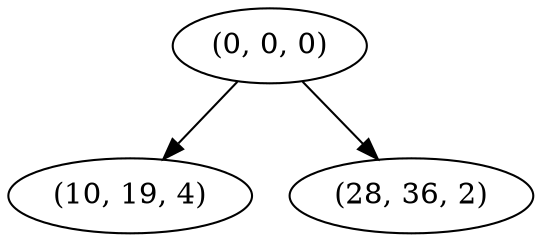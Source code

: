 digraph tree {
    "(0, 0, 0)";
    "(10, 19, 4)";
    "(28, 36, 2)";
    "(0, 0, 0)" -> "(10, 19, 4)";
    "(0, 0, 0)" -> "(28, 36, 2)";
}
